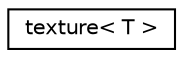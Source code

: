 digraph G
{
  edge [fontname="Helvetica",fontsize="10",labelfontname="Helvetica",labelfontsize="10"];
  node [fontname="Helvetica",fontsize="10",shape=record];
  rankdir=LR;
  Node1 [label="texture\< T \>",height=0.2,width=0.4,color="black", fillcolor="white", style="filled",URL="$dd/db6/structtexture.html"];
}
